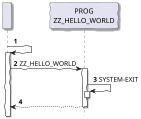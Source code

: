 {
  "sha1": "13md2g915cpaw01c95w4a5yafowo16u",
  "insertion": {
    "when": "2024-05-30T20:48:19.554Z",
    "user": "plantuml@gmail.com"
  }
}
@startuml
hide footbox
autonumber
scale 0.50
!pragma teoz true
skinparam { 
handwritten true 
shadowing true
}
participant "\n" as 1
participant "PROG\nZZ_HELLO_WORLD" as 2
1 -> 1: 
activate 1
1 -> 2:  ZZ_HELLO_WORLD
activate 2
2 -> 2:  SYSTEM-EXIT
activate 2
deactivate 2
2 --> 1
deactivate 2
@enduml
